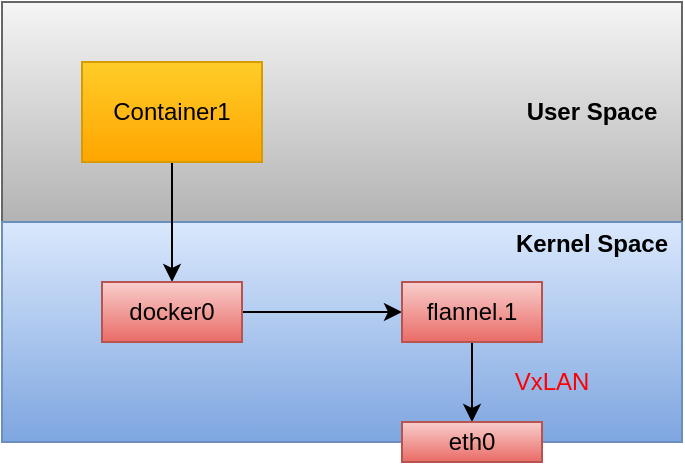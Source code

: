 <mxfile version="13.8.0" type="github">
  <diagram id="4lZRCdYRw4Kqd6gMzmg7" name="Page-1">
    <mxGraphModel dx="1102" dy="526" grid="1" gridSize="10" guides="1" tooltips="1" connect="1" arrows="1" fold="1" page="1" pageScale="1" pageWidth="827" pageHeight="1169" math="0" shadow="0">
      <root>
        <mxCell id="0" />
        <mxCell id="1" parent="0" />
        <mxCell id="aF-3YaMJusMQCzdqKIsP-1" value="" style="rounded=0;whiteSpace=wrap;html=1;fillColor=#f5f5f5;strokeColor=#666666;gradientColor=#b3b3b3;" vertex="1" parent="1">
          <mxGeometry x="280" y="80" width="340" height="110" as="geometry" />
        </mxCell>
        <mxCell id="aF-3YaMJusMQCzdqKIsP-2" value="" style="rounded=0;whiteSpace=wrap;html=1;gradientColor=#7ea6e0;fillColor=#dae8fc;strokeColor=#6c8ebf;" vertex="1" parent="1">
          <mxGeometry x="280" y="190" width="340" height="110" as="geometry" />
        </mxCell>
        <mxCell id="aF-3YaMJusMQCzdqKIsP-7" style="edgeStyle=orthogonalEdgeStyle;rounded=0;orthogonalLoop=1;jettySize=auto;html=1;exitX=0.5;exitY=1;exitDx=0;exitDy=0;" edge="1" parent="1" source="aF-3YaMJusMQCzdqKIsP-3" target="aF-3YaMJusMQCzdqKIsP-4">
          <mxGeometry relative="1" as="geometry" />
        </mxCell>
        <mxCell id="aF-3YaMJusMQCzdqKIsP-3" value="Container1" style="rounded=0;whiteSpace=wrap;html=1;gradientColor=#ffa500;fillColor=#ffcd28;strokeColor=#d79b00;" vertex="1" parent="1">
          <mxGeometry x="320" y="110" width="90" height="50" as="geometry" />
        </mxCell>
        <mxCell id="aF-3YaMJusMQCzdqKIsP-8" style="edgeStyle=orthogonalEdgeStyle;rounded=0;orthogonalLoop=1;jettySize=auto;html=1;exitX=1;exitY=0.5;exitDx=0;exitDy=0;" edge="1" parent="1" source="aF-3YaMJusMQCzdqKIsP-4" target="aF-3YaMJusMQCzdqKIsP-5">
          <mxGeometry relative="1" as="geometry" />
        </mxCell>
        <mxCell id="aF-3YaMJusMQCzdqKIsP-4" value="docker0" style="rounded=0;whiteSpace=wrap;html=1;gradientColor=#ea6b66;fillColor=#f8cecc;strokeColor=#b85450;" vertex="1" parent="1">
          <mxGeometry x="330" y="220" width="70" height="30" as="geometry" />
        </mxCell>
        <mxCell id="aF-3YaMJusMQCzdqKIsP-9" style="edgeStyle=orthogonalEdgeStyle;rounded=0;orthogonalLoop=1;jettySize=auto;html=1;exitX=0.5;exitY=1;exitDx=0;exitDy=0;entryX=0.5;entryY=0;entryDx=0;entryDy=0;" edge="1" parent="1" source="aF-3YaMJusMQCzdqKIsP-5" target="aF-3YaMJusMQCzdqKIsP-6">
          <mxGeometry relative="1" as="geometry" />
        </mxCell>
        <mxCell id="aF-3YaMJusMQCzdqKIsP-5" value="flannel.1" style="rounded=0;whiteSpace=wrap;html=1;gradientColor=#ea6b66;fillColor=#f8cecc;strokeColor=#b85450;" vertex="1" parent="1">
          <mxGeometry x="480" y="220" width="70" height="30" as="geometry" />
        </mxCell>
        <mxCell id="aF-3YaMJusMQCzdqKIsP-6" value="eth0" style="rounded=0;whiteSpace=wrap;html=1;gradientColor=#ea6b66;fillColor=#f8cecc;strokeColor=#b85450;" vertex="1" parent="1">
          <mxGeometry x="480" y="290" width="70" height="20" as="geometry" />
        </mxCell>
        <mxCell id="aF-3YaMJusMQCzdqKIsP-10" value="&lt;b&gt;User Space&lt;/b&gt;" style="text;html=1;strokeColor=none;fillColor=none;align=center;verticalAlign=middle;whiteSpace=wrap;rounded=0;" vertex="1" parent="1">
          <mxGeometry x="540" y="125" width="70" height="20" as="geometry" />
        </mxCell>
        <mxCell id="aF-3YaMJusMQCzdqKIsP-11" value="&lt;b&gt;Kernel Space&lt;/b&gt;" style="text;html=1;strokeColor=none;fillColor=none;align=center;verticalAlign=middle;whiteSpace=wrap;rounded=0;" vertex="1" parent="1">
          <mxGeometry x="535" y="191" width="80" height="20" as="geometry" />
        </mxCell>
        <mxCell id="aF-3YaMJusMQCzdqKIsP-12" value="&lt;font color=&quot;#ff0000&quot;&gt;VxLAN&lt;/font&gt;" style="text;html=1;strokeColor=none;fillColor=none;align=center;verticalAlign=middle;whiteSpace=wrap;rounded=0;" vertex="1" parent="1">
          <mxGeometry x="535" y="260" width="40" height="20" as="geometry" />
        </mxCell>
      </root>
    </mxGraphModel>
  </diagram>
</mxfile>
